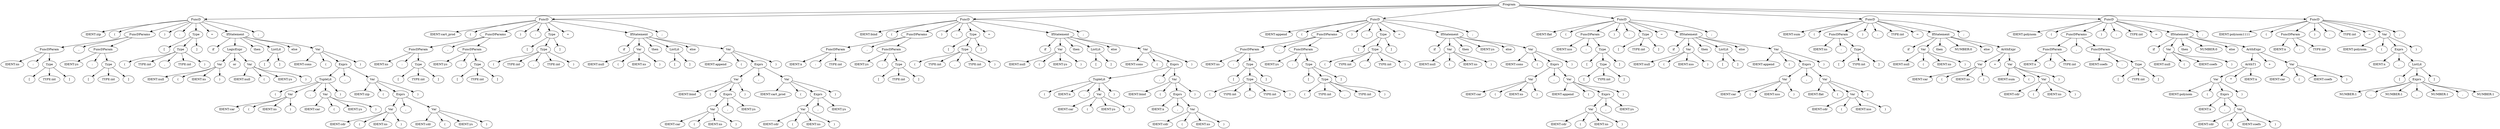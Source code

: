 digraph G {
0 [label="Program"]
0->1
1 [label="FuncD"]
1->2
2 [label="IDENT:zip"]
1->3
3 [label="("]
1->4
4 [label="FuncDParams"]
4->5
5 [label="FuncDParam"]
5->6
6 [label="IDENT:xs"]
5->7
7 [label=":"]
5->8
8 [label="Type"]
8->9
9 [label="["]
8->10
10 [label="TYPE:int"]
8->11
11 [label="]"]
{ rank=same; 9 -> 10 -> 11 [style=invis] }
{ rank=same; 6 -> 7 -> 8 [style=invis] }
4->12
12 [label=","]
4->13
13 [label="FuncDParam"]
13->14
14 [label="IDENT:ys"]
13->15
15 [label=":"]
13->16
16 [label="Type"]
16->17
17 [label="["]
16->18
18 [label="TYPE:int"]
16->19
19 [label="]"]
{ rank=same; 17 -> 18 -> 19 [style=invis] }
{ rank=same; 14 -> 15 -> 16 [style=invis] }
{ rank=same; 5 -> 12 -> 13 [style=invis] }
1->20
20 [label=")"]
1->21
21 [label=":"]
1->22
22 [label="Type"]
22->23
23 [label="["]
22->24
24 [label="Type"]
24->25
25 [label="("]
24->26
26 [label="TYPE:int"]
24->27
27 [label=","]
24->28
28 [label="TYPE:int"]
24->29
29 [label=")"]
{ rank=same; 25 -> 26 -> 27 -> 28 -> 29 [style=invis] }
22->30
30 [label="]"]
{ rank=same; 23 -> 24 -> 30 [style=invis] }
1->31
31 [label="="]
1->32
32 [label="IfStatement"]
32->33
33 [label="if"]
32->34
34 [label="LogicExpr"]
34->35
35 [label="Var"]
35->36
36 [label="IDENT:null"]
35->37
37 [label="("]
35->38
38 [label="IDENT:xs"]
35->39
39 [label=")"]
{ rank=same; 36 -> 37 -> 38 -> 39 [style=invis] }
34->40
40 [label="or"]
34->41
41 [label="Var"]
41->42
42 [label="IDENT:null"]
41->43
43 [label="("]
41->44
44 [label="IDENT:ys"]
41->45
45 [label=")"]
{ rank=same; 42 -> 43 -> 44 -> 45 [style=invis] }
{ rank=same; 35 -> 40 -> 41 [style=invis] }
32->46
46 [label="then"]
32->47
47 [label="ListLit"]
47->48
48 [label="["]
47->49
49 [label="]"]
{ rank=same; 48 -> 49 [style=invis] }
32->50
50 [label="else"]
32->51
51 [label="Var"]
51->52
52 [label="IDENT:cons"]
51->53
53 [label="("]
51->54
54 [label="Exprs"]
54->55
55 [label="TupleLit"]
55->56
56 [label="("]
55->57
57 [label="Var"]
57->58
58 [label="IDENT:car"]
57->59
59 [label="("]
57->60
60 [label="IDENT:xs"]
57->61
61 [label=")"]
{ rank=same; 58 -> 59 -> 60 -> 61 [style=invis] }
55->62
62 [label=","]
55->63
63 [label="Var"]
63->64
64 [label="IDENT:car"]
63->65
65 [label="("]
63->66
66 [label="IDENT:ys"]
63->67
67 [label=")"]
{ rank=same; 64 -> 65 -> 66 -> 67 [style=invis] }
55->68
68 [label=")"]
{ rank=same; 56 -> 57 -> 62 -> 63 -> 68 [style=invis] }
54->69
69 [label=","]
54->70
70 [label="Var"]
70->71
71 [label="IDENT:zip"]
70->72
72 [label="("]
70->73
73 [label="Exprs"]
73->74
74 [label="Var"]
74->75
75 [label="IDENT:cdr"]
74->76
76 [label="("]
74->77
77 [label="IDENT:xs"]
74->78
78 [label=")"]
{ rank=same; 75 -> 76 -> 77 -> 78 [style=invis] }
73->79
79 [label=","]
73->80
80 [label="Var"]
80->81
81 [label="IDENT:cdr"]
80->82
82 [label="("]
80->83
83 [label="IDENT:ys"]
80->84
84 [label=")"]
{ rank=same; 81 -> 82 -> 83 -> 84 [style=invis] }
{ rank=same; 74 -> 79 -> 80 [style=invis] }
70->85
85 [label=")"]
{ rank=same; 71 -> 72 -> 73 -> 85 [style=invis] }
{ rank=same; 55 -> 69 -> 70 [style=invis] }
51->86
86 [label=")"]
{ rank=same; 52 -> 53 -> 54 -> 86 [style=invis] }
{ rank=same; 33 -> 34 -> 46 -> 47 -> 50 -> 51 [style=invis] }
1->87
87 [label=";"]
{ rank=same; 2 -> 3 -> 4 -> 20 -> 21 -> 22 -> 31 -> 32 -> 87 [style=invis] }
0->88
88 [label="FuncD"]
88->89
89 [label="IDENT:cart_prod"]
88->90
90 [label="("]
88->91
91 [label="FuncDParams"]
91->92
92 [label="FuncDParam"]
92->93
93 [label="IDENT:xs"]
92->94
94 [label=":"]
92->95
95 [label="Type"]
95->96
96 [label="["]
95->97
97 [label="TYPE:int"]
95->98
98 [label="]"]
{ rank=same; 96 -> 97 -> 98 [style=invis] }
{ rank=same; 93 -> 94 -> 95 [style=invis] }
91->99
99 [label=","]
91->100
100 [label="FuncDParam"]
100->101
101 [label="IDENT:ys"]
100->102
102 [label=":"]
100->103
103 [label="Type"]
103->104
104 [label="["]
103->105
105 [label="TYPE:int"]
103->106
106 [label="]"]
{ rank=same; 104 -> 105 -> 106 [style=invis] }
{ rank=same; 101 -> 102 -> 103 [style=invis] }
{ rank=same; 92 -> 99 -> 100 [style=invis] }
88->107
107 [label=")"]
88->108
108 [label=":"]
88->109
109 [label="Type"]
109->110
110 [label="["]
109->111
111 [label="Type"]
111->112
112 [label="("]
111->113
113 [label="TYPE:int"]
111->114
114 [label=","]
111->115
115 [label="TYPE:int"]
111->116
116 [label=")"]
{ rank=same; 112 -> 113 -> 114 -> 115 -> 116 [style=invis] }
109->117
117 [label="]"]
{ rank=same; 110 -> 111 -> 117 [style=invis] }
88->118
118 [label="="]
88->119
119 [label="IfStatement"]
119->120
120 [label="if"]
119->121
121 [label="Var"]
121->122
122 [label="IDENT:null"]
121->123
123 [label="("]
121->124
124 [label="IDENT:xs"]
121->125
125 [label=")"]
{ rank=same; 122 -> 123 -> 124 -> 125 [style=invis] }
119->126
126 [label="then"]
119->127
127 [label="ListLit"]
127->128
128 [label="["]
127->129
129 [label="]"]
{ rank=same; 128 -> 129 [style=invis] }
119->130
130 [label="else"]
119->131
131 [label="Var"]
131->132
132 [label="IDENT:append"]
131->133
133 [label="("]
131->134
134 [label="Exprs"]
134->135
135 [label="Var"]
135->136
136 [label="IDENT:bind"]
135->137
137 [label="("]
135->138
138 [label="Exprs"]
138->139
139 [label="Var"]
139->140
140 [label="IDENT:car"]
139->141
141 [label="("]
139->142
142 [label="IDENT:xs"]
139->143
143 [label=")"]
{ rank=same; 140 -> 141 -> 142 -> 143 [style=invis] }
138->144
144 [label=","]
138->145
145 [label="IDENT:ys"]
{ rank=same; 139 -> 144 -> 145 [style=invis] }
135->146
146 [label=")"]
{ rank=same; 136 -> 137 -> 138 -> 146 [style=invis] }
134->147
147 [label=","]
134->148
148 [label="Var"]
148->149
149 [label="IDENT:cart_prod"]
148->150
150 [label="("]
148->151
151 [label="Exprs"]
151->152
152 [label="Var"]
152->153
153 [label="IDENT:cdr"]
152->154
154 [label="("]
152->155
155 [label="IDENT:xs"]
152->156
156 [label=")"]
{ rank=same; 153 -> 154 -> 155 -> 156 [style=invis] }
151->157
157 [label=","]
151->158
158 [label="IDENT:ys"]
{ rank=same; 152 -> 157 -> 158 [style=invis] }
148->159
159 [label=")"]
{ rank=same; 149 -> 150 -> 151 -> 159 [style=invis] }
{ rank=same; 135 -> 147 -> 148 [style=invis] }
131->160
160 [label=")"]
{ rank=same; 132 -> 133 -> 134 -> 160 [style=invis] }
{ rank=same; 120 -> 121 -> 126 -> 127 -> 130 -> 131 [style=invis] }
88->161
161 [label=";"]
{ rank=same; 89 -> 90 -> 91 -> 107 -> 108 -> 109 -> 118 -> 119 -> 161 [style=invis] }
0->162
162 [label="FuncD"]
162->163
163 [label="IDENT:bind"]
162->164
164 [label="("]
162->165
165 [label="FuncDParams"]
165->166
166 [label="FuncDParam"]
166->167
167 [label="IDENT:x"]
166->168
168 [label=":"]
166->169
169 [label="TYPE:int"]
{ rank=same; 167 -> 168 -> 169 [style=invis] }
165->170
170 [label=","]
165->171
171 [label="FuncDParam"]
171->172
172 [label="IDENT:ys"]
171->173
173 [label=":"]
171->174
174 [label="Type"]
174->175
175 [label="["]
174->176
176 [label="TYPE:int"]
174->177
177 [label="]"]
{ rank=same; 175 -> 176 -> 177 [style=invis] }
{ rank=same; 172 -> 173 -> 174 [style=invis] }
{ rank=same; 166 -> 170 -> 171 [style=invis] }
162->178
178 [label=")"]
162->179
179 [label=":"]
162->180
180 [label="Type"]
180->181
181 [label="["]
180->182
182 [label="Type"]
182->183
183 [label="("]
182->184
184 [label="TYPE:int"]
182->185
185 [label=","]
182->186
186 [label="TYPE:int"]
182->187
187 [label=")"]
{ rank=same; 183 -> 184 -> 185 -> 186 -> 187 [style=invis] }
180->188
188 [label="]"]
{ rank=same; 181 -> 182 -> 188 [style=invis] }
162->189
189 [label="="]
162->190
190 [label="IfStatement"]
190->191
191 [label="if"]
190->192
192 [label="Var"]
192->193
193 [label="IDENT:null"]
192->194
194 [label="("]
192->195
195 [label="IDENT:ys"]
192->196
196 [label=")"]
{ rank=same; 193 -> 194 -> 195 -> 196 [style=invis] }
190->197
197 [label="then"]
190->198
198 [label="ListLit"]
198->199
199 [label="["]
198->200
200 [label="]"]
{ rank=same; 199 -> 200 [style=invis] }
190->201
201 [label="else"]
190->202
202 [label="Var"]
202->203
203 [label="IDENT:cons"]
202->204
204 [label="("]
202->205
205 [label="Exprs"]
205->206
206 [label="TupleLit"]
206->207
207 [label="("]
206->208
208 [label="IDENT:x"]
206->209
209 [label=","]
206->210
210 [label="Var"]
210->211
211 [label="IDENT:car"]
210->212
212 [label="("]
210->213
213 [label="IDENT:ys"]
210->214
214 [label=")"]
{ rank=same; 211 -> 212 -> 213 -> 214 [style=invis] }
206->215
215 [label=")"]
{ rank=same; 207 -> 208 -> 209 -> 210 -> 215 [style=invis] }
205->216
216 [label=","]
205->217
217 [label="Var"]
217->218
218 [label="IDENT:bind"]
217->219
219 [label="("]
217->220
220 [label="Exprs"]
220->221
221 [label="IDENT:x"]
220->222
222 [label=","]
220->223
223 [label="Var"]
223->224
224 [label="IDENT:cdr"]
223->225
225 [label="("]
223->226
226 [label="IDENT:xs"]
223->227
227 [label=")"]
{ rank=same; 224 -> 225 -> 226 -> 227 [style=invis] }
{ rank=same; 221 -> 222 -> 223 [style=invis] }
217->228
228 [label=")"]
{ rank=same; 218 -> 219 -> 220 -> 228 [style=invis] }
{ rank=same; 206 -> 216 -> 217 [style=invis] }
202->229
229 [label=")"]
{ rank=same; 203 -> 204 -> 205 -> 229 [style=invis] }
{ rank=same; 191 -> 192 -> 197 -> 198 -> 201 -> 202 [style=invis] }
162->230
230 [label=";"]
{ rank=same; 163 -> 164 -> 165 -> 178 -> 179 -> 180 -> 189 -> 190 -> 230 [style=invis] }
0->231
231 [label="FuncD"]
231->232
232 [label="IDENT:append"]
231->233
233 [label="("]
231->234
234 [label="FuncDParams"]
234->235
235 [label="FuncDParam"]
235->236
236 [label="IDENT:xs"]
235->237
237 [label=":"]
235->238
238 [label="Type"]
238->239
239 [label="["]
238->240
240 [label="Type"]
240->241
241 [label="("]
240->242
242 [label="TYPE:int"]
240->243
243 [label=","]
240->244
244 [label="TYPE:int"]
240->245
245 [label=")"]
{ rank=same; 241 -> 242 -> 243 -> 244 -> 245 [style=invis] }
238->246
246 [label="]"]
{ rank=same; 239 -> 240 -> 246 [style=invis] }
{ rank=same; 236 -> 237 -> 238 [style=invis] }
234->247
247 [label=","]
234->248
248 [label="FuncDParam"]
248->249
249 [label="IDENT:ys"]
248->250
250 [label=":"]
248->251
251 [label="Type"]
251->252
252 [label="["]
251->253
253 [label="Type"]
253->254
254 [label="("]
253->255
255 [label="TYPE:int"]
253->256
256 [label=","]
253->257
257 [label="TYPE:int"]
253->258
258 [label=")"]
{ rank=same; 254 -> 255 -> 256 -> 257 -> 258 [style=invis] }
251->259
259 [label="]"]
{ rank=same; 252 -> 253 -> 259 [style=invis] }
{ rank=same; 249 -> 250 -> 251 [style=invis] }
{ rank=same; 235 -> 247 -> 248 [style=invis] }
231->260
260 [label=")"]
231->261
261 [label=":"]
231->262
262 [label="Type"]
262->263
263 [label="["]
262->264
264 [label="Type"]
264->265
265 [label="("]
264->266
266 [label="TYPE:int"]
264->267
267 [label=","]
264->268
268 [label="TYPE:int"]
264->269
269 [label=")"]
{ rank=same; 265 -> 266 -> 267 -> 268 -> 269 [style=invis] }
262->270
270 [label="]"]
{ rank=same; 263 -> 264 -> 270 [style=invis] }
231->271
271 [label="="]
231->272
272 [label="IfStatement"]
272->273
273 [label="if"]
272->274
274 [label="Var"]
274->275
275 [label="IDENT:null"]
274->276
276 [label="("]
274->277
277 [label="IDENT:xs"]
274->278
278 [label=")"]
{ rank=same; 275 -> 276 -> 277 -> 278 [style=invis] }
272->279
279 [label="then"]
272->280
280 [label="IDENT:ys"]
272->281
281 [label="else"]
272->282
282 [label="Var"]
282->283
283 [label="IDENT:cons"]
282->284
284 [label="("]
282->285
285 [label="Exprs"]
285->286
286 [label="Var"]
286->287
287 [label="IDENT:car"]
286->288
288 [label="("]
286->289
289 [label="IDENT:xs"]
286->290
290 [label=")"]
{ rank=same; 287 -> 288 -> 289 -> 290 [style=invis] }
285->291
291 [label=","]
285->292
292 [label="Var"]
292->293
293 [label="IDENT:append"]
292->294
294 [label="("]
292->295
295 [label="Exprs"]
295->296
296 [label="Var"]
296->297
297 [label="IDENT:cdr"]
296->298
298 [label="("]
296->299
299 [label="IDENT:xs"]
296->300
300 [label=")"]
{ rank=same; 297 -> 298 -> 299 -> 300 [style=invis] }
295->301
301 [label=","]
295->302
302 [label="IDENT:ys"]
{ rank=same; 296 -> 301 -> 302 [style=invis] }
292->303
303 [label=")"]
{ rank=same; 293 -> 294 -> 295 -> 303 [style=invis] }
{ rank=same; 286 -> 291 -> 292 [style=invis] }
282->304
304 [label=")"]
{ rank=same; 283 -> 284 -> 285 -> 304 [style=invis] }
{ rank=same; 273 -> 274 -> 279 -> 280 -> 281 -> 282 [style=invis] }
231->305
305 [label=";"]
{ rank=same; 232 -> 233 -> 234 -> 260 -> 261 -> 262 -> 271 -> 272 -> 305 [style=invis] }
0->306
306 [label="FuncD"]
306->307
307 [label="IDENT:flat"]
306->308
308 [label="("]
306->309
309 [label="FuncDParam"]
309->310
310 [label="IDENT:xss"]
309->311
311 [label=":"]
309->312
312 [label="Type"]
312->313
313 [label="["]
312->314
314 [label="Type"]
314->315
315 [label="["]
314->316
316 [label="TYPE:int"]
314->317
317 [label="]"]
{ rank=same; 315 -> 316 -> 317 [style=invis] }
312->318
318 [label="]"]
{ rank=same; 313 -> 314 -> 318 [style=invis] }
{ rank=same; 310 -> 311 -> 312 [style=invis] }
306->319
319 [label=")"]
306->320
320 [label=":"]
306->321
321 [label="Type"]
321->322
322 [label="["]
321->323
323 [label="TYPE:int"]
321->324
324 [label="]"]
{ rank=same; 322 -> 323 -> 324 [style=invis] }
306->325
325 [label="="]
306->326
326 [label="IfStatement"]
326->327
327 [label="if"]
326->328
328 [label="Var"]
328->329
329 [label="IDENT:null"]
328->330
330 [label="("]
328->331
331 [label="IDENT:xss"]
328->332
332 [label=")"]
{ rank=same; 329 -> 330 -> 331 -> 332 [style=invis] }
326->333
333 [label="then"]
326->334
334 [label="ListLit"]
334->335
335 [label="["]
334->336
336 [label="]"]
{ rank=same; 335 -> 336 [style=invis] }
326->337
337 [label="else"]
326->338
338 [label="Var"]
338->339
339 [label="IDENT:append"]
338->340
340 [label="("]
338->341
341 [label="Exprs"]
341->342
342 [label="Var"]
342->343
343 [label="IDENT:car"]
342->344
344 [label="("]
342->345
345 [label="IDENT:xss"]
342->346
346 [label=")"]
{ rank=same; 343 -> 344 -> 345 -> 346 [style=invis] }
341->347
347 [label=","]
341->348
348 [label="Var"]
348->349
349 [label="IDENT:flat"]
348->350
350 [label="("]
348->351
351 [label="Var"]
351->352
352 [label="IDENT:cdr"]
351->353
353 [label="("]
351->354
354 [label="IDENT:xss"]
351->355
355 [label=")"]
{ rank=same; 352 -> 353 -> 354 -> 355 [style=invis] }
348->356
356 [label=")"]
{ rank=same; 349 -> 350 -> 351 -> 356 [style=invis] }
{ rank=same; 342 -> 347 -> 348 [style=invis] }
338->357
357 [label=")"]
{ rank=same; 339 -> 340 -> 341 -> 357 [style=invis] }
{ rank=same; 327 -> 328 -> 333 -> 334 -> 337 -> 338 [style=invis] }
306->358
358 [label=";"]
{ rank=same; 307 -> 308 -> 309 -> 319 -> 320 -> 321 -> 325 -> 326 -> 358 [style=invis] }
0->359
359 [label="FuncD"]
359->360
360 [label="IDENT:sum"]
359->361
361 [label="("]
359->362
362 [label="FuncDParam"]
362->363
363 [label="IDENT:xs"]
362->364
364 [label=":"]
362->365
365 [label="Type"]
365->366
366 [label="["]
365->367
367 [label="TYPE:int"]
365->368
368 [label="]"]
{ rank=same; 366 -> 367 -> 368 [style=invis] }
{ rank=same; 363 -> 364 -> 365 [style=invis] }
359->369
369 [label=")"]
359->370
370 [label=":"]
359->371
371 [label="TYPE:int"]
359->372
372 [label="="]
359->373
373 [label="IfStatement"]
373->374
374 [label="if"]
373->375
375 [label="Var"]
375->376
376 [label="IDENT:null"]
375->377
377 [label="("]
375->378
378 [label="IDENT:xs"]
375->379
379 [label=")"]
{ rank=same; 376 -> 377 -> 378 -> 379 [style=invis] }
373->380
380 [label="then"]
373->381
381 [label="NUMBER:0"]
373->382
382 [label="else"]
373->383
383 [label="ArithExpr"]
383->384
384 [label="Var"]
384->385
385 [label="IDENT:car"]
384->386
386 [label="("]
384->387
387 [label="IDENT:xs"]
384->388
388 [label=")"]
{ rank=same; 385 -> 386 -> 387 -> 388 [style=invis] }
383->389
389 [label="+"]
383->390
390 [label="Var"]
390->391
391 [label="IDENT:sum"]
390->392
392 [label="("]
390->393
393 [label="Var"]
393->394
394 [label="IDENT:cdr"]
393->395
395 [label="("]
393->396
396 [label="IDENT:xs"]
393->397
397 [label=")"]
{ rank=same; 394 -> 395 -> 396 -> 397 [style=invis] }
390->398
398 [label=")"]
{ rank=same; 391 -> 392 -> 393 -> 398 [style=invis] }
{ rank=same; 384 -> 389 -> 390 [style=invis] }
{ rank=same; 374 -> 375 -> 380 -> 381 -> 382 -> 383 [style=invis] }
359->399
399 [label=";"]
{ rank=same; 360 -> 361 -> 362 -> 369 -> 370 -> 371 -> 372 -> 373 -> 399 [style=invis] }
0->400
400 [label="FuncD"]
400->401
401 [label="IDENT:polynom"]
400->402
402 [label="("]
400->403
403 [label="FuncDParams"]
403->404
404 [label="FuncDParam"]
404->405
405 [label="IDENT:x"]
404->406
406 [label=":"]
404->407
407 [label="TYPE:int"]
{ rank=same; 405 -> 406 -> 407 [style=invis] }
403->408
408 [label=","]
403->409
409 [label="FuncDParam"]
409->410
410 [label="IDENT:coefs"]
409->411
411 [label=":"]
409->412
412 [label="Type"]
412->413
413 [label="["]
412->414
414 [label="TYPE:int"]
412->415
415 [label="]"]
{ rank=same; 413 -> 414 -> 415 [style=invis] }
{ rank=same; 410 -> 411 -> 412 [style=invis] }
{ rank=same; 404 -> 408 -> 409 [style=invis] }
400->416
416 [label=")"]
400->417
417 [label=":"]
400->418
418 [label="TYPE:int"]
400->419
419 [label="="]
400->420
420 [label="IfStatement"]
420->421
421 [label="if"]
420->422
422 [label="Var"]
422->423
423 [label="IDENT:null"]
422->424
424 [label="("]
422->425
425 [label="IDENT:coefs"]
422->426
426 [label=")"]
{ rank=same; 423 -> 424 -> 425 -> 426 [style=invis] }
420->427
427 [label="then"]
420->428
428 [label="NUMBER:0"]
420->429
429 [label="else"]
420->430
430 [label="ArithExpr"]
430->431
431 [label="ArithT1"]
431->432
432 [label="Var"]
432->433
433 [label="IDENT:polynom"]
432->434
434 [label="("]
432->435
435 [label="Exprs"]
435->436
436 [label="IDENT:x"]
435->437
437 [label=","]
435->438
438 [label="Var"]
438->439
439 [label="IDENT:cdr"]
438->440
440 [label="("]
438->441
441 [label="IDENT:coefs"]
438->442
442 [label=")"]
{ rank=same; 439 -> 440 -> 441 -> 442 [style=invis] }
{ rank=same; 436 -> 437 -> 438 [style=invis] }
432->443
443 [label=")"]
{ rank=same; 433 -> 434 -> 435 -> 443 [style=invis] }
431->444
444 [label="*"]
431->445
445 [label="IDENT:x"]
{ rank=same; 432 -> 444 -> 445 [style=invis] }
430->446
446 [label="+"]
430->447
447 [label="Var"]
447->448
448 [label="IDENT:car"]
447->449
449 [label="("]
447->450
450 [label="IDENT:coefs"]
447->451
451 [label=")"]
{ rank=same; 448 -> 449 -> 450 -> 451 [style=invis] }
{ rank=same; 431 -> 446 -> 447 [style=invis] }
{ rank=same; 421 -> 422 -> 427 -> 428 -> 429 -> 430 [style=invis] }
400->452
452 [label=";"]
{ rank=same; 401 -> 402 -> 403 -> 416 -> 417 -> 418 -> 419 -> 420 -> 452 [style=invis] }
0->453
453 [label="FuncD"]
453->454
454 [label="IDENT:polynom1111"]
453->455
455 [label="("]
453->456
456 [label="FuncDParam"]
456->457
457 [label="IDENT:x"]
456->458
458 [label=":"]
456->459
459 [label="TYPE:int"]
{ rank=same; 457 -> 458 -> 459 [style=invis] }
453->460
460 [label=")"]
453->461
461 [label=":"]
453->462
462 [label="TYPE:int"]
453->463
463 [label="="]
453->464
464 [label="Var"]
464->465
465 [label="IDENT:polynom"]
464->466
466 [label="("]
464->467
467 [label="Exprs"]
467->468
468 [label="IDENT:x"]
467->469
469 [label=","]
467->470
470 [label="ListLit"]
470->471
471 [label="["]
470->472
472 [label="Exprs"]
472->473
473 [label="NUMBER:1"]
472->474
474 [label=","]
472->475
475 [label="NUMBER:1"]
472->476
476 [label=","]
472->477
477 [label="NUMBER:1"]
472->478
478 [label=","]
472->479
479 [label="NUMBER:1"]
{ rank=same; 473 -> 474 -> 475 -> 476 -> 477 -> 478 -> 479 [style=invis] }
470->480
480 [label="]"]
{ rank=same; 471 -> 472 -> 480 [style=invis] }
{ rank=same; 468 -> 469 -> 470 [style=invis] }
464->481
481 [label=")"]
{ rank=same; 465 -> 466 -> 467 -> 481 [style=invis] }
453->482
482 [label=";"]
{ rank=same; 454 -> 455 -> 456 -> 460 -> 461 -> 462 -> 463 -> 464 -> 482 [style=invis] }
{ rank=same; 1 -> 88 -> 162 -> 231 -> 306 -> 359 -> 400 -> 453 [style=invis] }
}
